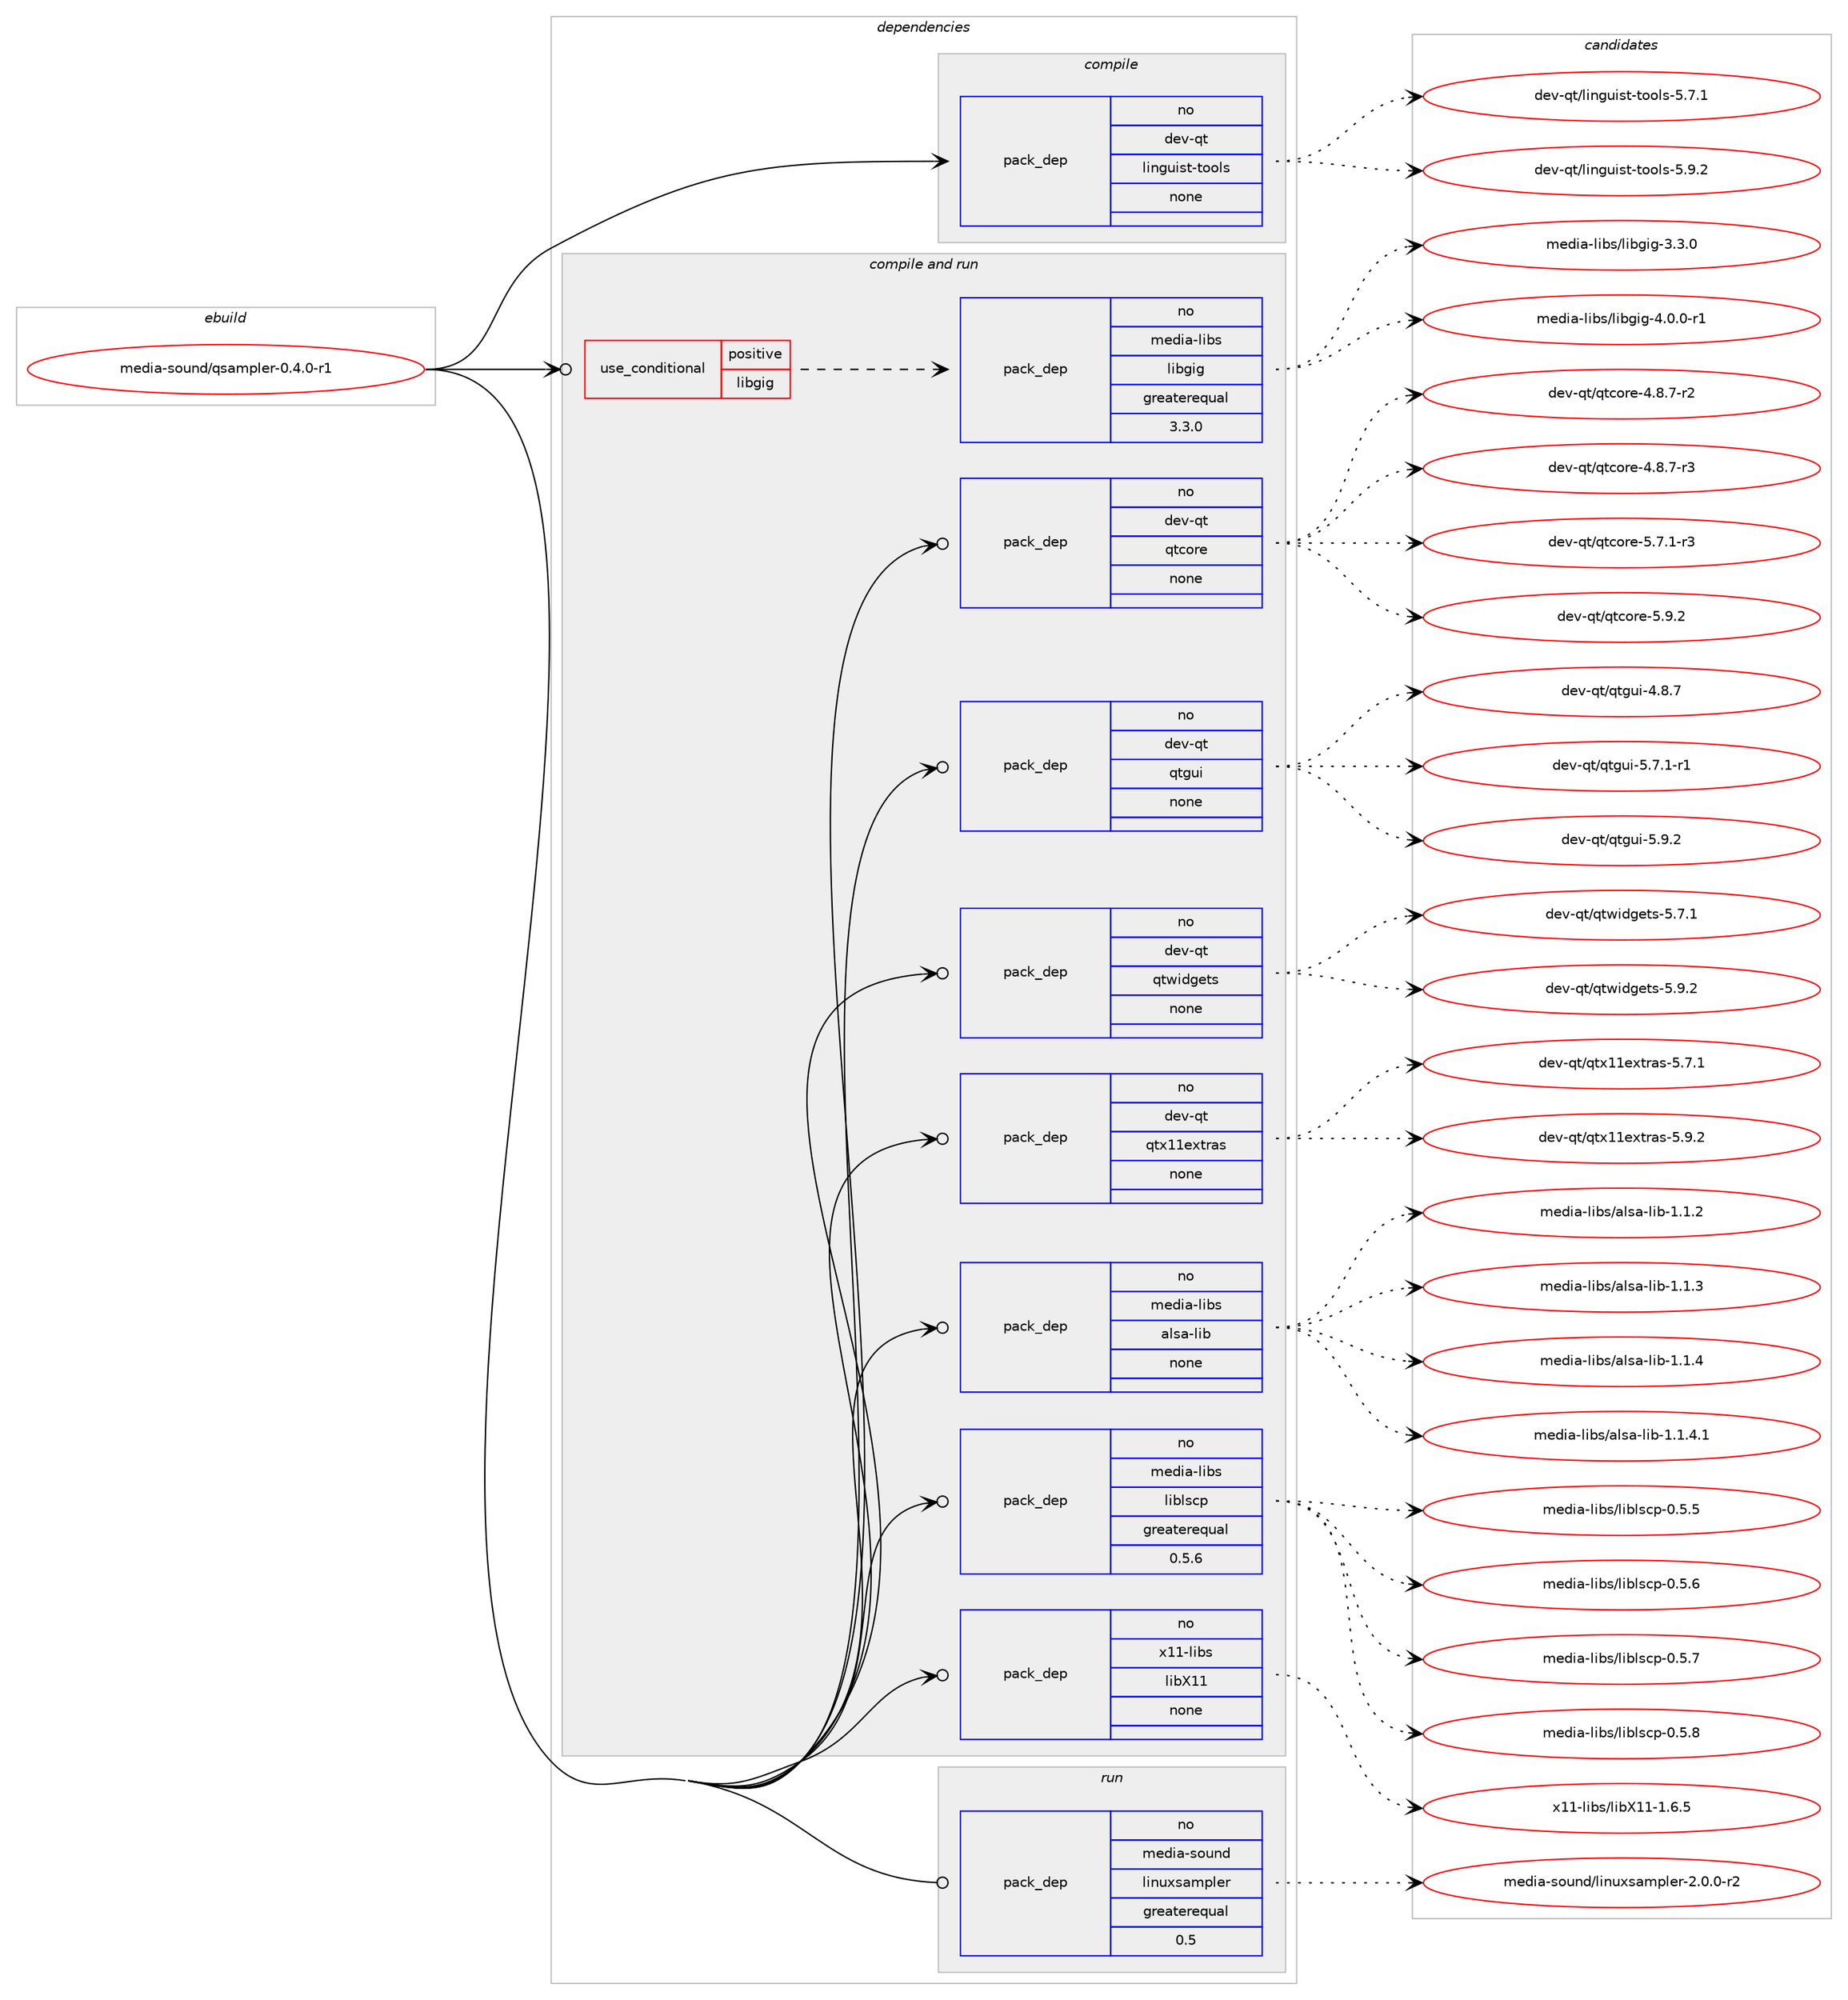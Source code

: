 digraph prolog {

# *************
# Graph options
# *************

newrank=true;
concentrate=true;
compound=true;
graph [rankdir=LR,fontname=Helvetica,fontsize=10,ranksep=1.5];#, ranksep=2.5, nodesep=0.2];
edge  [arrowhead=vee];
node  [fontname=Helvetica,fontsize=10];

# **********
# The ebuild
# **********

subgraph cluster_leftcol {
color=gray;
rank=same;
label=<<i>ebuild</i>>;
id [label="media-sound/qsampler-0.4.0-r1", color=red, width=4, href="../media-sound/qsampler-0.4.0-r1.svg"];
}

# ****************
# The dependencies
# ****************

subgraph cluster_midcol {
color=gray;
label=<<i>dependencies</i>>;
subgraph cluster_compile {
fillcolor="#eeeeee";
style=filled;
label=<<i>compile</i>>;
subgraph pack285001 {
dependency386014 [label=<<TABLE BORDER="0" CELLBORDER="1" CELLSPACING="0" CELLPADDING="4" WIDTH="220"><TR><TD ROWSPAN="6" CELLPADDING="30">pack_dep</TD></TR><TR><TD WIDTH="110">no</TD></TR><TR><TD>dev-qt</TD></TR><TR><TD>linguist-tools</TD></TR><TR><TD>none</TD></TR><TR><TD></TD></TR></TABLE>>, shape=none, color=blue];
}
id:e -> dependency386014:w [weight=20,style="solid",arrowhead="vee"];
}
subgraph cluster_compileandrun {
fillcolor="#eeeeee";
style=filled;
label=<<i>compile and run</i>>;
subgraph cond94760 {
dependency386015 [label=<<TABLE BORDER="0" CELLBORDER="1" CELLSPACING="0" CELLPADDING="4"><TR><TD ROWSPAN="3" CELLPADDING="10">use_conditional</TD></TR><TR><TD>positive</TD></TR><TR><TD>libgig</TD></TR></TABLE>>, shape=none, color=red];
subgraph pack285002 {
dependency386016 [label=<<TABLE BORDER="0" CELLBORDER="1" CELLSPACING="0" CELLPADDING="4" WIDTH="220"><TR><TD ROWSPAN="6" CELLPADDING="30">pack_dep</TD></TR><TR><TD WIDTH="110">no</TD></TR><TR><TD>media-libs</TD></TR><TR><TD>libgig</TD></TR><TR><TD>greaterequal</TD></TR><TR><TD>3.3.0</TD></TR></TABLE>>, shape=none, color=blue];
}
dependency386015:e -> dependency386016:w [weight=20,style="dashed",arrowhead="vee"];
}
id:e -> dependency386015:w [weight=20,style="solid",arrowhead="odotvee"];
subgraph pack285003 {
dependency386017 [label=<<TABLE BORDER="0" CELLBORDER="1" CELLSPACING="0" CELLPADDING="4" WIDTH="220"><TR><TD ROWSPAN="6" CELLPADDING="30">pack_dep</TD></TR><TR><TD WIDTH="110">no</TD></TR><TR><TD>dev-qt</TD></TR><TR><TD>qtcore</TD></TR><TR><TD>none</TD></TR><TR><TD></TD></TR></TABLE>>, shape=none, color=blue];
}
id:e -> dependency386017:w [weight=20,style="solid",arrowhead="odotvee"];
subgraph pack285004 {
dependency386018 [label=<<TABLE BORDER="0" CELLBORDER="1" CELLSPACING="0" CELLPADDING="4" WIDTH="220"><TR><TD ROWSPAN="6" CELLPADDING="30">pack_dep</TD></TR><TR><TD WIDTH="110">no</TD></TR><TR><TD>dev-qt</TD></TR><TR><TD>qtgui</TD></TR><TR><TD>none</TD></TR><TR><TD></TD></TR></TABLE>>, shape=none, color=blue];
}
id:e -> dependency386018:w [weight=20,style="solid",arrowhead="odotvee"];
subgraph pack285005 {
dependency386019 [label=<<TABLE BORDER="0" CELLBORDER="1" CELLSPACING="0" CELLPADDING="4" WIDTH="220"><TR><TD ROWSPAN="6" CELLPADDING="30">pack_dep</TD></TR><TR><TD WIDTH="110">no</TD></TR><TR><TD>dev-qt</TD></TR><TR><TD>qtwidgets</TD></TR><TR><TD>none</TD></TR><TR><TD></TD></TR></TABLE>>, shape=none, color=blue];
}
id:e -> dependency386019:w [weight=20,style="solid",arrowhead="odotvee"];
subgraph pack285006 {
dependency386020 [label=<<TABLE BORDER="0" CELLBORDER="1" CELLSPACING="0" CELLPADDING="4" WIDTH="220"><TR><TD ROWSPAN="6" CELLPADDING="30">pack_dep</TD></TR><TR><TD WIDTH="110">no</TD></TR><TR><TD>dev-qt</TD></TR><TR><TD>qtx11extras</TD></TR><TR><TD>none</TD></TR><TR><TD></TD></TR></TABLE>>, shape=none, color=blue];
}
id:e -> dependency386020:w [weight=20,style="solid",arrowhead="odotvee"];
subgraph pack285007 {
dependency386021 [label=<<TABLE BORDER="0" CELLBORDER="1" CELLSPACING="0" CELLPADDING="4" WIDTH="220"><TR><TD ROWSPAN="6" CELLPADDING="30">pack_dep</TD></TR><TR><TD WIDTH="110">no</TD></TR><TR><TD>media-libs</TD></TR><TR><TD>alsa-lib</TD></TR><TR><TD>none</TD></TR><TR><TD></TD></TR></TABLE>>, shape=none, color=blue];
}
id:e -> dependency386021:w [weight=20,style="solid",arrowhead="odotvee"];
subgraph pack285008 {
dependency386022 [label=<<TABLE BORDER="0" CELLBORDER="1" CELLSPACING="0" CELLPADDING="4" WIDTH="220"><TR><TD ROWSPAN="6" CELLPADDING="30">pack_dep</TD></TR><TR><TD WIDTH="110">no</TD></TR><TR><TD>media-libs</TD></TR><TR><TD>liblscp</TD></TR><TR><TD>greaterequal</TD></TR><TR><TD>0.5.6</TD></TR></TABLE>>, shape=none, color=blue];
}
id:e -> dependency386022:w [weight=20,style="solid",arrowhead="odotvee"];
subgraph pack285009 {
dependency386023 [label=<<TABLE BORDER="0" CELLBORDER="1" CELLSPACING="0" CELLPADDING="4" WIDTH="220"><TR><TD ROWSPAN="6" CELLPADDING="30">pack_dep</TD></TR><TR><TD WIDTH="110">no</TD></TR><TR><TD>x11-libs</TD></TR><TR><TD>libX11</TD></TR><TR><TD>none</TD></TR><TR><TD></TD></TR></TABLE>>, shape=none, color=blue];
}
id:e -> dependency386023:w [weight=20,style="solid",arrowhead="odotvee"];
}
subgraph cluster_run {
fillcolor="#eeeeee";
style=filled;
label=<<i>run</i>>;
subgraph pack285010 {
dependency386024 [label=<<TABLE BORDER="0" CELLBORDER="1" CELLSPACING="0" CELLPADDING="4" WIDTH="220"><TR><TD ROWSPAN="6" CELLPADDING="30">pack_dep</TD></TR><TR><TD WIDTH="110">no</TD></TR><TR><TD>media-sound</TD></TR><TR><TD>linuxsampler</TD></TR><TR><TD>greaterequal</TD></TR><TR><TD>0.5</TD></TR></TABLE>>, shape=none, color=blue];
}
id:e -> dependency386024:w [weight=20,style="solid",arrowhead="odot"];
}
}

# **************
# The candidates
# **************

subgraph cluster_choices {
rank=same;
color=gray;
label=<<i>candidates</i>>;

subgraph choice285001 {
color=black;
nodesep=1;
choice100101118451131164710810511010311710511511645116111111108115455346554649 [label="dev-qt/linguist-tools-5.7.1", color=red, width=4,href="../dev-qt/linguist-tools-5.7.1.svg"];
choice100101118451131164710810511010311710511511645116111111108115455346574650 [label="dev-qt/linguist-tools-5.9.2", color=red, width=4,href="../dev-qt/linguist-tools-5.9.2.svg"];
dependency386014:e -> choice100101118451131164710810511010311710511511645116111111108115455346554649:w [style=dotted,weight="100"];
dependency386014:e -> choice100101118451131164710810511010311710511511645116111111108115455346574650:w [style=dotted,weight="100"];
}
subgraph choice285002 {
color=black;
nodesep=1;
choice1091011001059745108105981154710810598103105103455146514648 [label="media-libs/libgig-3.3.0", color=red, width=4,href="../media-libs/libgig-3.3.0.svg"];
choice10910110010597451081059811547108105981031051034552464846484511449 [label="media-libs/libgig-4.0.0-r1", color=red, width=4,href="../media-libs/libgig-4.0.0-r1.svg"];
dependency386016:e -> choice1091011001059745108105981154710810598103105103455146514648:w [style=dotted,weight="100"];
dependency386016:e -> choice10910110010597451081059811547108105981031051034552464846484511449:w [style=dotted,weight="100"];
}
subgraph choice285003 {
color=black;
nodesep=1;
choice1001011184511311647113116991111141014552465646554511450 [label="dev-qt/qtcore-4.8.7-r2", color=red, width=4,href="../dev-qt/qtcore-4.8.7-r2.svg"];
choice1001011184511311647113116991111141014552465646554511451 [label="dev-qt/qtcore-4.8.7-r3", color=red, width=4,href="../dev-qt/qtcore-4.8.7-r3.svg"];
choice1001011184511311647113116991111141014553465546494511451 [label="dev-qt/qtcore-5.7.1-r3", color=red, width=4,href="../dev-qt/qtcore-5.7.1-r3.svg"];
choice100101118451131164711311699111114101455346574650 [label="dev-qt/qtcore-5.9.2", color=red, width=4,href="../dev-qt/qtcore-5.9.2.svg"];
dependency386017:e -> choice1001011184511311647113116991111141014552465646554511450:w [style=dotted,weight="100"];
dependency386017:e -> choice1001011184511311647113116991111141014552465646554511451:w [style=dotted,weight="100"];
dependency386017:e -> choice1001011184511311647113116991111141014553465546494511451:w [style=dotted,weight="100"];
dependency386017:e -> choice100101118451131164711311699111114101455346574650:w [style=dotted,weight="100"];
}
subgraph choice285004 {
color=black;
nodesep=1;
choice1001011184511311647113116103117105455246564655 [label="dev-qt/qtgui-4.8.7", color=red, width=4,href="../dev-qt/qtgui-4.8.7.svg"];
choice10010111845113116471131161031171054553465546494511449 [label="dev-qt/qtgui-5.7.1-r1", color=red, width=4,href="../dev-qt/qtgui-5.7.1-r1.svg"];
choice1001011184511311647113116103117105455346574650 [label="dev-qt/qtgui-5.9.2", color=red, width=4,href="../dev-qt/qtgui-5.9.2.svg"];
dependency386018:e -> choice1001011184511311647113116103117105455246564655:w [style=dotted,weight="100"];
dependency386018:e -> choice10010111845113116471131161031171054553465546494511449:w [style=dotted,weight="100"];
dependency386018:e -> choice1001011184511311647113116103117105455346574650:w [style=dotted,weight="100"];
}
subgraph choice285005 {
color=black;
nodesep=1;
choice1001011184511311647113116119105100103101116115455346554649 [label="dev-qt/qtwidgets-5.7.1", color=red, width=4,href="../dev-qt/qtwidgets-5.7.1.svg"];
choice1001011184511311647113116119105100103101116115455346574650 [label="dev-qt/qtwidgets-5.9.2", color=red, width=4,href="../dev-qt/qtwidgets-5.9.2.svg"];
dependency386019:e -> choice1001011184511311647113116119105100103101116115455346554649:w [style=dotted,weight="100"];
dependency386019:e -> choice1001011184511311647113116119105100103101116115455346574650:w [style=dotted,weight="100"];
}
subgraph choice285006 {
color=black;
nodesep=1;
choice1001011184511311647113116120494910112011611497115455346554649 [label="dev-qt/qtx11extras-5.7.1", color=red, width=4,href="../dev-qt/qtx11extras-5.7.1.svg"];
choice1001011184511311647113116120494910112011611497115455346574650 [label="dev-qt/qtx11extras-5.9.2", color=red, width=4,href="../dev-qt/qtx11extras-5.9.2.svg"];
dependency386020:e -> choice1001011184511311647113116120494910112011611497115455346554649:w [style=dotted,weight="100"];
dependency386020:e -> choice1001011184511311647113116120494910112011611497115455346574650:w [style=dotted,weight="100"];
}
subgraph choice285007 {
color=black;
nodesep=1;
choice1091011001059745108105981154797108115974510810598454946494650 [label="media-libs/alsa-lib-1.1.2", color=red, width=4,href="../media-libs/alsa-lib-1.1.2.svg"];
choice1091011001059745108105981154797108115974510810598454946494651 [label="media-libs/alsa-lib-1.1.3", color=red, width=4,href="../media-libs/alsa-lib-1.1.3.svg"];
choice1091011001059745108105981154797108115974510810598454946494652 [label="media-libs/alsa-lib-1.1.4", color=red, width=4,href="../media-libs/alsa-lib-1.1.4.svg"];
choice10910110010597451081059811547971081159745108105984549464946524649 [label="media-libs/alsa-lib-1.1.4.1", color=red, width=4,href="../media-libs/alsa-lib-1.1.4.1.svg"];
dependency386021:e -> choice1091011001059745108105981154797108115974510810598454946494650:w [style=dotted,weight="100"];
dependency386021:e -> choice1091011001059745108105981154797108115974510810598454946494651:w [style=dotted,weight="100"];
dependency386021:e -> choice1091011001059745108105981154797108115974510810598454946494652:w [style=dotted,weight="100"];
dependency386021:e -> choice10910110010597451081059811547971081159745108105984549464946524649:w [style=dotted,weight="100"];
}
subgraph choice285008 {
color=black;
nodesep=1;
choice109101100105974510810598115471081059810811599112454846534653 [label="media-libs/liblscp-0.5.5", color=red, width=4,href="../media-libs/liblscp-0.5.5.svg"];
choice109101100105974510810598115471081059810811599112454846534654 [label="media-libs/liblscp-0.5.6", color=red, width=4,href="../media-libs/liblscp-0.5.6.svg"];
choice109101100105974510810598115471081059810811599112454846534655 [label="media-libs/liblscp-0.5.7", color=red, width=4,href="../media-libs/liblscp-0.5.7.svg"];
choice109101100105974510810598115471081059810811599112454846534656 [label="media-libs/liblscp-0.5.8", color=red, width=4,href="../media-libs/liblscp-0.5.8.svg"];
dependency386022:e -> choice109101100105974510810598115471081059810811599112454846534653:w [style=dotted,weight="100"];
dependency386022:e -> choice109101100105974510810598115471081059810811599112454846534654:w [style=dotted,weight="100"];
dependency386022:e -> choice109101100105974510810598115471081059810811599112454846534655:w [style=dotted,weight="100"];
dependency386022:e -> choice109101100105974510810598115471081059810811599112454846534656:w [style=dotted,weight="100"];
}
subgraph choice285009 {
color=black;
nodesep=1;
choice120494945108105981154710810598884949454946544653 [label="x11-libs/libX11-1.6.5", color=red, width=4,href="../x11-libs/libX11-1.6.5.svg"];
dependency386023:e -> choice120494945108105981154710810598884949454946544653:w [style=dotted,weight="100"];
}
subgraph choice285010 {
color=black;
nodesep=1;
choice109101100105974511511111711010047108105110117120115971091121081011144550464846484511450 [label="media-sound/linuxsampler-2.0.0-r2", color=red, width=4,href="../media-sound/linuxsampler-2.0.0-r2.svg"];
dependency386024:e -> choice109101100105974511511111711010047108105110117120115971091121081011144550464846484511450:w [style=dotted,weight="100"];
}
}

}

